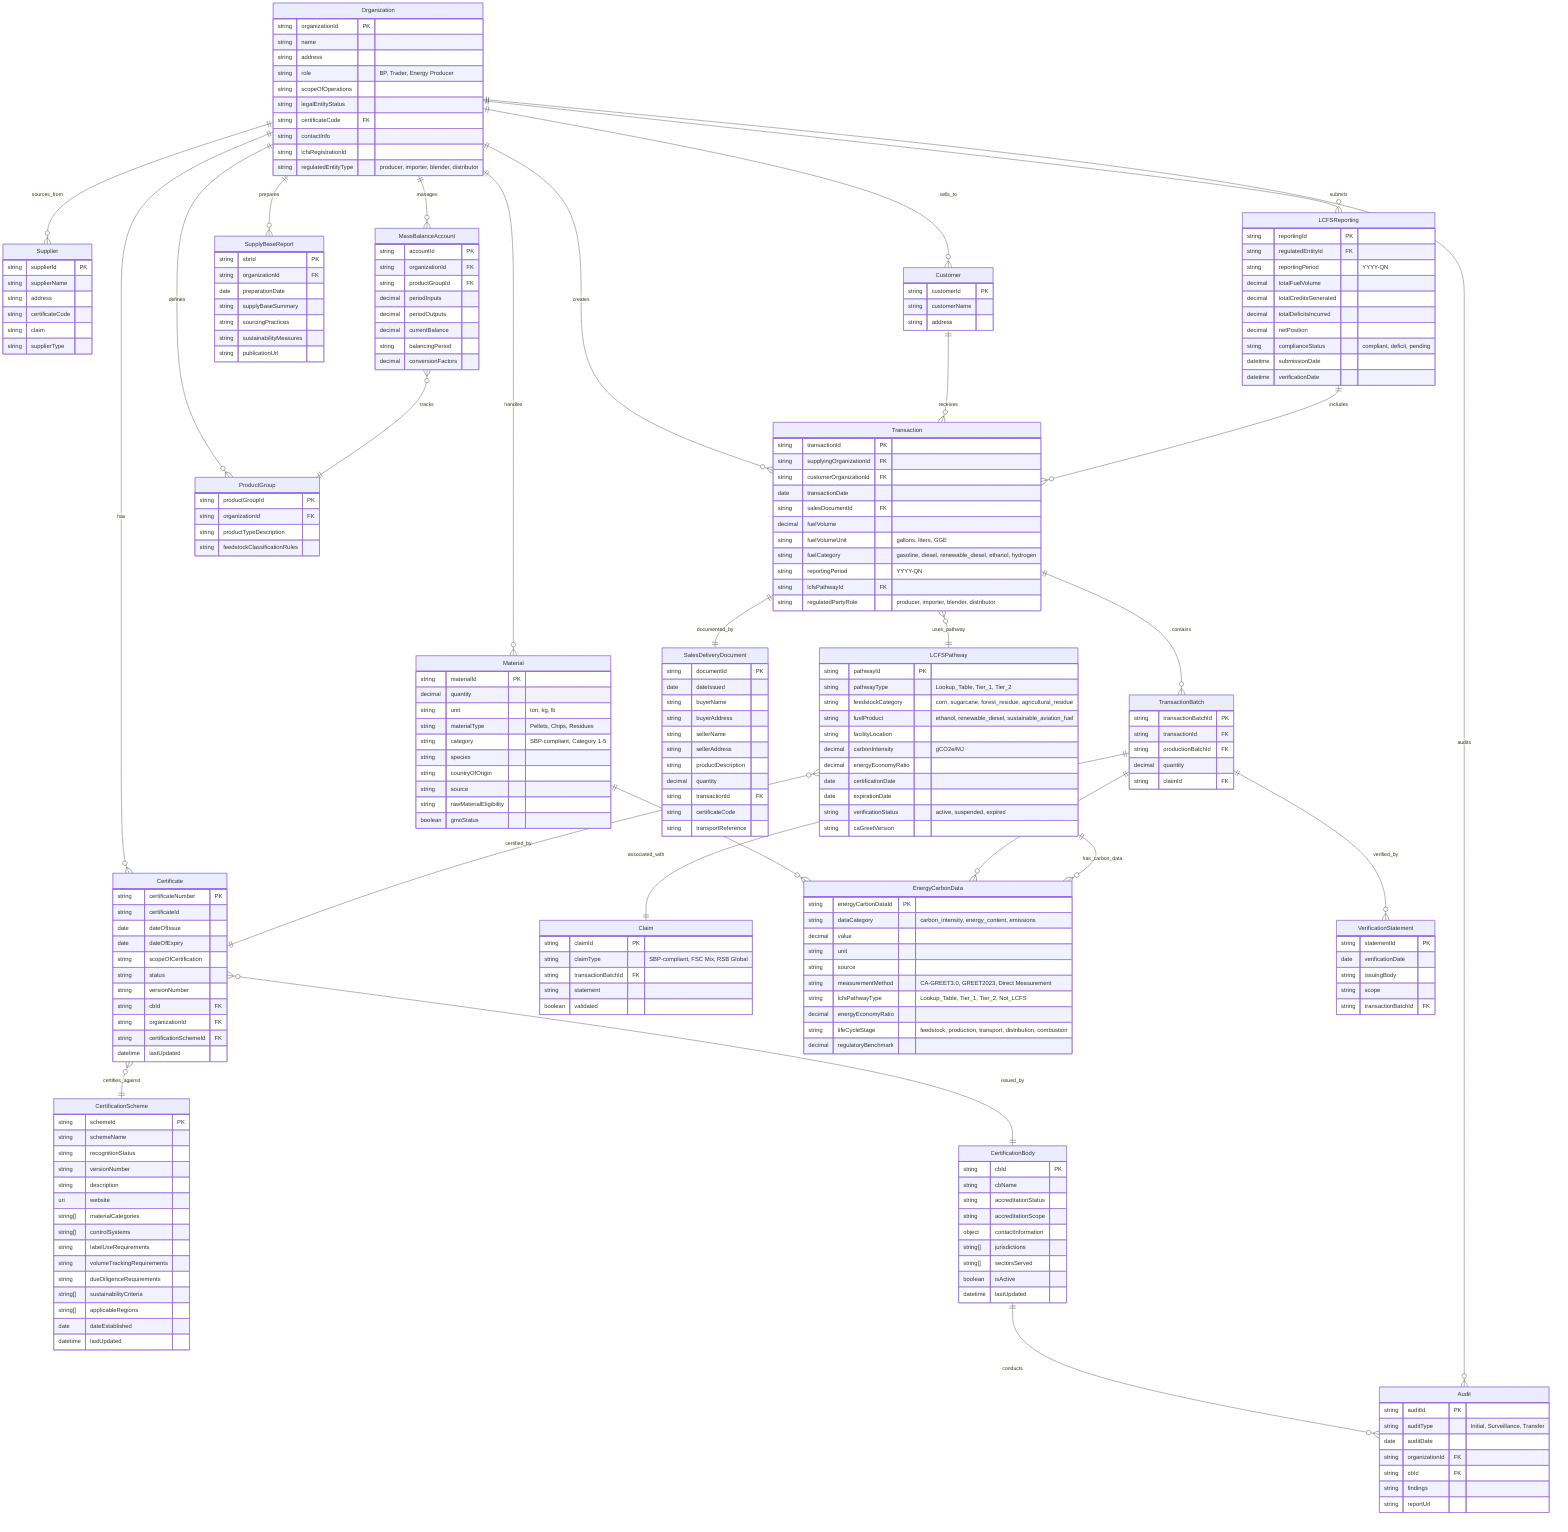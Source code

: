 erDiagram
    %% BOOST Core Biomass Chain of Custody ERD
    %% Focused model with essential entities for practical implementation
    %% For comprehensive model with risk management, see boost_erd_comprehensive.mermaid
    
    %% Core Organizations and Certification
    Organization {
        string organizationId PK
        string name
        string address
        string role "BP, Trader, Energy Producer"
        string scopeOfOperations
        string legalEntityStatus
        string certificateCode FK
        string contactInfo
        string lcfsRegistrationId
        string regulatedEntityType "producer, importer, blender, distributor"
    }
    
    CertificationScheme {
        string schemeId PK
        string schemeName
        string recognitionStatus
        string versionNumber
        string description
        uri website
        string[] materialCategories
        string[] controlSystems
        string labelUseRequirements
        string volumeTrackingRequirements
        string dueDiligenceRequirements
        string[] sustainabilityCriteria
        string[] applicableRegions
        date dateEstablished
        datetime lastUpdated
    }
    
    Certificate {
        string certificateNumber PK
        string certificateId
        date dateOfIssue
        date dateOfExpiry
        string scopeOfCertification
        string status
        string versionNumber
        string cbId FK
        string organizationId FK
        string certificationSchemeId FK
        datetime lastUpdated
    }
    
    CertificationBody {
        string cbId PK
        string cbName
        string accreditationStatus
        string accreditationScope
        object contactInformation
        string[] jurisdictions
        string[] sectorsServed
        boolean isActive
        datetime lastUpdated
    }
    
    %% Material and Supply Chain
    Material {
        string materialId PK
        decimal quantity
        string unit "ton, kg, lb"
        string materialType "Pellets, Chips, Residues"
        string category "SBP-compliant, Category 1-5"
        string species
        string countryOfOrigin
        string source
        string rawMaterialEligibility
        boolean gmoStatus
    }
    
    Supplier {
        string supplierId PK
        string supplierName
        string address
        string certificateCode
        string claim
        string supplierType
    }
    
    Customer {
        string customerId PK
        string customerName
        string address
    }
    
    %% Transaction Management - Enhanced for LCFS
    Transaction {
        string transactionId PK
        string supplyingOrganizationId FK
        string customerOrganizationId FK
        date transactionDate
        string salesDocumentId FK
        decimal fuelVolume
        string fuelVolumeUnit "gallons, liters, GGE"
        string fuelCategory "gasoline, diesel, renewable_diesel, ethanol, hydrogen"
        string reportingPeriod "YYYY-QN"
        string lcfsPathwayId FK
        string regulatedPartyRole "producer, importer, blender, distributor"
    }
    
    TransactionBatch {
        string transactionBatchId PK
        string transactionId FK
        string productionBatchId FK
        decimal quantity
        string claimId FK
    }
    
    Claim {
        string claimId PK
        string claimType "SBP-compliant, FSC Mix, RSB Global"
        string transactionBatchId FK
        string statement
        boolean validated
    }
    
    SalesDeliveryDocument {
        string documentId PK
        date dateIssued
        string buyerName
        string buyerAddress
        string sellerName
        string sellerAddress
        string productDescription
        decimal quantity
        string transactionId FK
        string certificateCode
        string transportReference
    }
    
    %% Mass Balance and Product Management
    MassBalanceAccount {
        string accountId PK
        string organizationId FK
        string productGroupId FK
        decimal periodInputs
        decimal periodOutputs
        decimal currentBalance
        string balancingPeriod
        decimal conversionFactors
    }
    
    ProductGroup {
        string productGroupId PK
        string organizationId FK
        string productTypeDescription
        string feedstockClassificationRules
    }
    
    %% Energy and Carbon Data - Enhanced for LCFS
    EnergyCarbonData {
        string energyCarbonDataId PK
        string dataCategory "carbon_intensity, energy_content, emissions"
        decimal value
        string unit
        string source
        string measurementMethod "CA-GREET3.0, GREET2023, Direct Measurement"
        string lcfsPathwayType "Lookup_Table, Tier_1, Tier_2, Not_LCFS"
        decimal energyEconomyRatio
        string lifeCycleStage "feedstock, production, transport, distribution, combustion"
        decimal regulatoryBenchmark
    }
    
    %% Essential Reporting and Compliance
    SupplyBaseReport {
        string sbrId PK
        string organizationId FK
        date preparationDate
        string supplyBaseSummary
        string sourcingPractices
        string sustainabilityMeasures
        string publicationUrl
    }
    
    %% Verification and Compliance
    VerificationStatement {
        string statementId PK
        date verificationDate
        string issuingBody
        string scope
        string transactionBatchId FK
    }
    
    
    %% Audit and Compliance
    Audit {
        string auditId PK
        string auditType "Initial, Surveillance, Transfer"
        date auditDate
        string organizationId FK
        string cbId FK
        string findings
        string reportUrl
    }
    
    %% LCFS-Specific Entities
    LCFSPathway {
        string pathwayId PK
        string pathwayType "Lookup_Table, Tier_1, Tier_2"
        string feedstockCategory "corn, sugarcane, forest_residue, agricultural_residue"
        string fuelProduct "ethanol, renewable_diesel, sustainable_aviation_fuel"
        string facilityLocation
        decimal carbonIntensity "gCO2e/MJ"
        decimal energyEconomyRatio
        date certificationDate
        date expirationDate
        string verificationStatus "active, suspended, expired"
        string caGreetVersion
    }
    
    LCFSReporting {
        string reportingId PK
        string regulatedEntityId FK
        string reportingPeriod "YYYY-QN"
        decimal totalFuelVolume
        decimal totalCreditsGenerated
        decimal totalDeficitsIncurred
        decimal netPosition
        string complianceStatus "compliant, deficit, pending"
        datetime submissionDate
        datetime verificationDate
    }
    
    
    
    %% Core Relationships
    Organization ||--o{ Certificate : "has"
    Certificate }o--|| CertificationScheme : "certifies_against"
    Certificate }o--|| CertificationBody : "issued_by"
    CertificationBody ||--o{ Audit : "conducts"
    
    %% Supply Chain Relationships
    Organization ||--o{ Material : "handles"
    Organization ||--o{ Transaction : "creates"
    Organization ||--o{ Supplier : "sources_from"
    Organization ||--o{ Customer : "sells_to"
    
    Customer ||--o{ Transaction : "receives"
    
    %% Transaction and Batch Relationships
    Transaction ||--o{ TransactionBatch : "contains"
    Transaction ||--|| SalesDeliveryDocument : "documented_by"
    TransactionBatch ||--|| Claim : "associated_with"
    TransactionBatch ||--o{ VerificationStatement : "verified_by"
    
    %% Mass Balance Relationships
    Organization ||--o{ MassBalanceAccount : "manages"
    Organization ||--o{ ProductGroup : "defines"
    MassBalanceAccount }o--|| ProductGroup : "tracks"
    
    %% Energy and Carbon Relationships
    Material ||--o{ EnergyCarbonData : "characterized_by"
    TransactionBatch ||--o{ EnergyCarbonData : "associated_with"
    
    %% Essential Reporting and Compliance
    Organization ||--o{ SupplyBaseReport : "prepares"
    
    %% Audit Relationships
    Audit }o--|| Organization : "audits"
    
    %% LCFS Relationships
    Transaction }o--|| LCFSPathway : "uses_pathway"
    LCFSPathway ||--o{ EnergyCarbonData : "has_carbon_data"
    Organization ||--o{ LCFSReporting : "submits"
    LCFSReporting ||--o{ Transaction : "includes"
    LCFSPathway }o--|| Certificate : "certified_by"